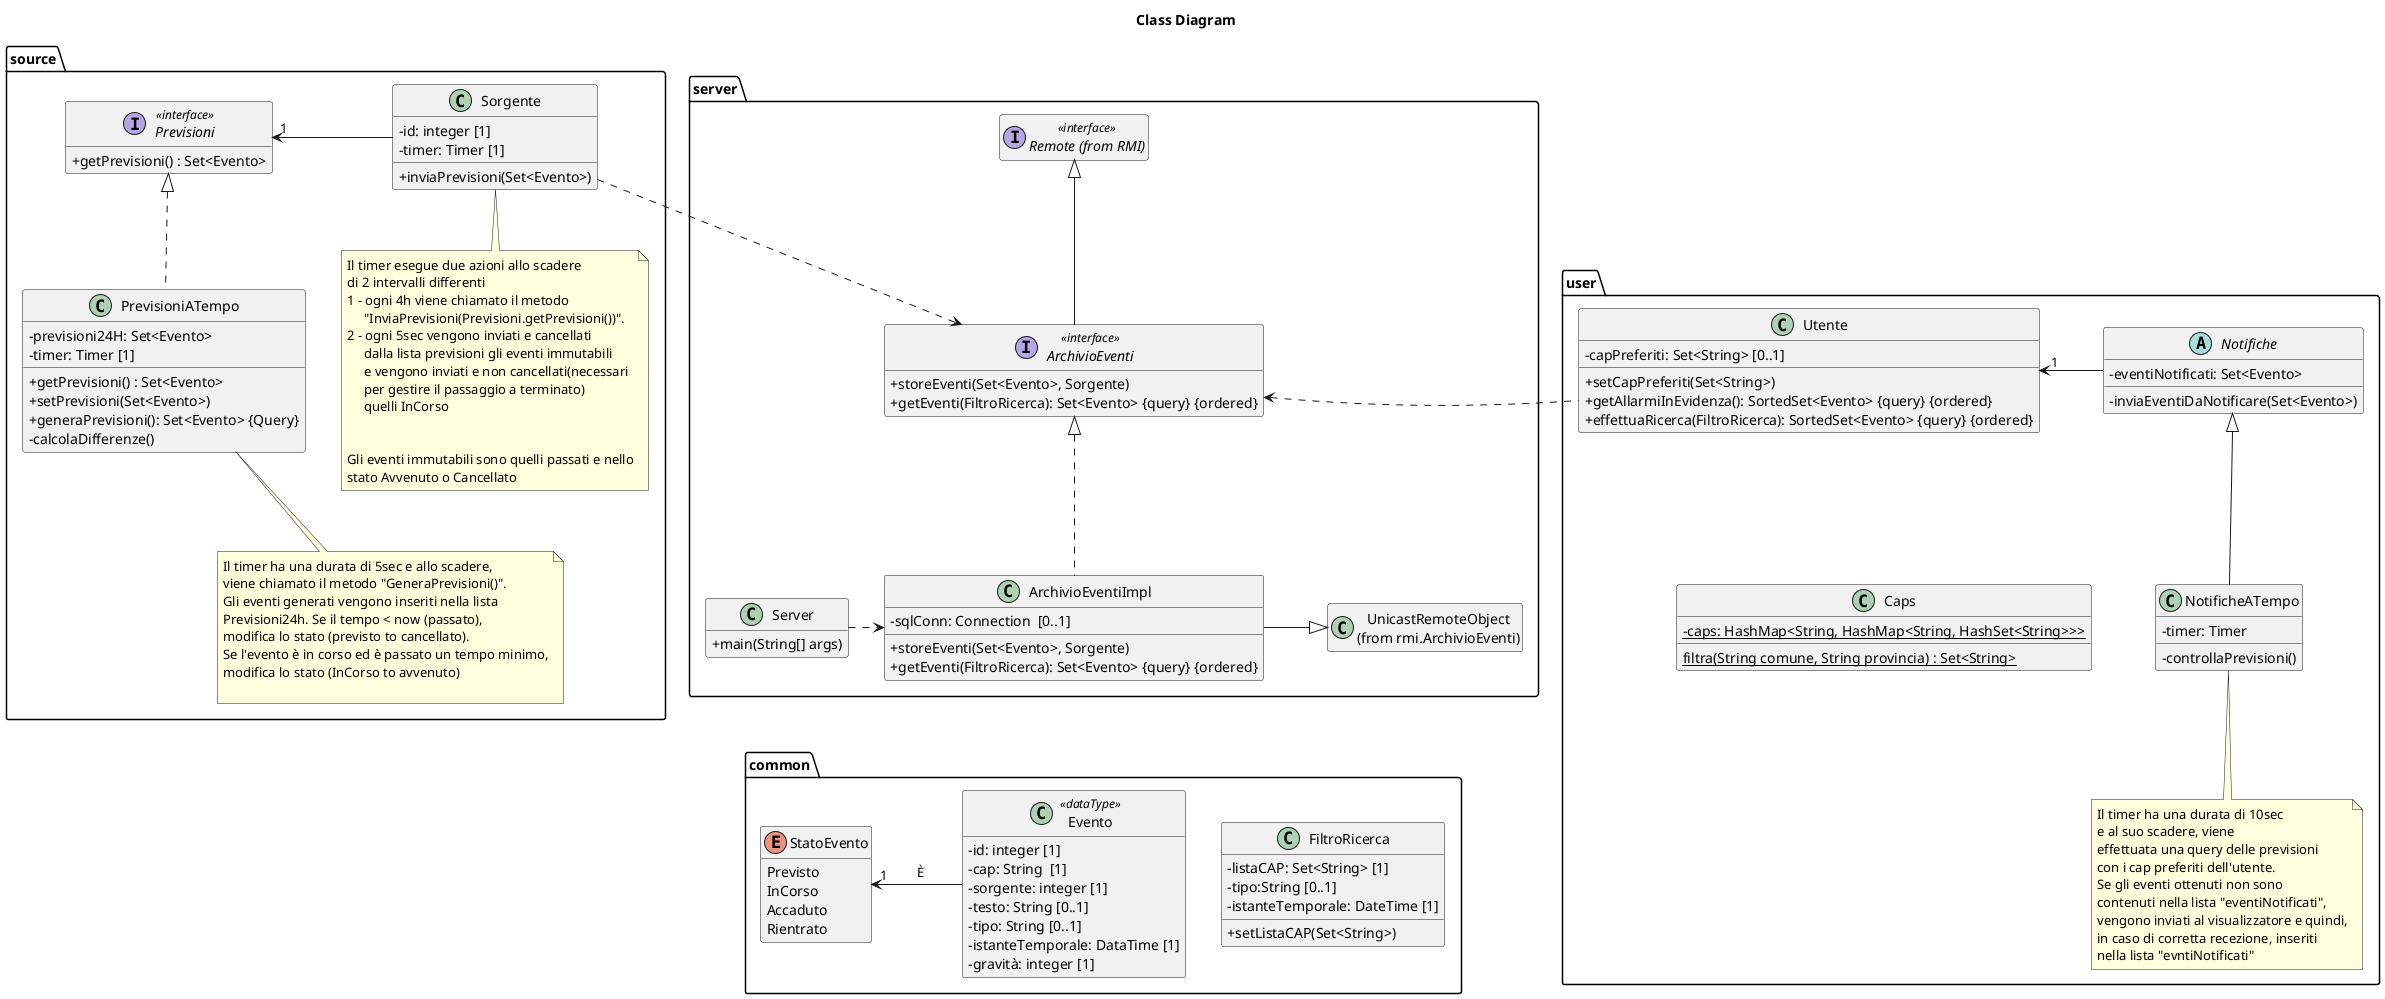 @startuml
title Class Diagram
package source {
    interface Previsioni<<interface>> {
        + getPrevisioni() : Set<Evento>
    }

    class PrevisioniATempo {
        - previsioni24H: Set<Evento>
        - timer: Timer [1]
        + getPrevisioni() : Set<Evento>
        + setPrevisioni(Set<Evento>)
        + generaPrevisioni(): Set<Evento> {Query}
        - calcolaDifferenze()
    }

    class Sorgente {
        - id: integer [1]
        - timer: Timer [1]
        + inviaPrevisioni(Set<Evento>)
    }
    note bottom of Sorgente: Il timer esegue due azioni allo scadere\ndi 2 intervalli differenti\n1 - ogni 4h viene chiamato il metodo\n     "InviaPrevisioni(Previsioni.getPrevisioni())".\n2 - ogni 5sec vengono inviati e cancellati\n     dalla lista previsioni gli eventi immutabili\n     e vengono inviati e non cancellati(necessari\n     per gestire il passaggio a terminato)\n     quelli InCorso\n\n\nGli eventi immutabili sono quelli passati e nello\nstato Avvenuto o Cancellato      
    note bottom of PrevisioniATempo: Il timer ha una durata di 5sec e allo scadere,\nviene chiamato il metodo "GeneraPrevisioni()".\nGli eventi generati vengono inseriti nella lista\nPrevisioni24h. Se il tempo < now (passato),\nmodifica lo stato (previsto to cancellato).\nSe l'evento è in corso ed è passato un tempo minimo,\nmodifica lo stato (InCorso to avvenuto)\n

    Previsioni "1" <- Sorgente : \t\t\t
    Previsioni <|.. PrevisioniATempo
}

package server{
    interface "Remote (from RMI)" as Remote <<interface>>

    interface ArchivioEventi<<interface>> {
        + storeEventi(Set<Evento>, Sorgente)
        + getEventi(FiltroRicerca): Set<Evento> {query} {ordered}
    }

    class ArchivioEventiImpl {
        - sqlConn: Connection  [0..1]
        + storeEventi(Set<Evento>, Sorgente)
        + getEventi(FiltroRicerca): Set<Evento> {query} {ordered}
    }

    class "UnicastRemoteObject\n(from rmi.ArchivioEventi)" as UnicastRemoteObject

    class Server {
        + main(String[] args)
    }

    Remote <|-- ArchivioEventi
    ArchivioEventi <|.. ArchivioEventiImpl
    ArchivioEventiImpl -|> UnicastRemoteObject :\t
    Server .> ArchivioEventiImpl
}

Sorgente .> ArchivioEventi

package user {
    class Utente {
        - capPreferiti: Set<String> [0..1]
        + setCapPreferiti(Set<String>)
        + getAllarmiInEvidenza(): SortedSet<Evento> {query} {ordered}
        + effettuaRicerca(FiltroRicerca): SortedSet<Evento> {query} {ordered}
    }

    abstract Notifiche {
        - eventiNotificati: Set<Evento>
        - inviaEventiDaNotificare(Set<Evento>)
    }

    class NotificheATempo {
        - timer: Timer
        - controllaPrevisioni()
    }
    note bottom of NotificheATempo: Il timer ha una durata di 10sec\ne al suo scadere, viene\neffettuata una query delle previsioni\ncon i cap preferiti dell'utente.\nSe gli eventi ottenuti non sono\ncontenuti nella lista "eventiNotificati",\nvengono inviati al visualizzatore e quindi,\nin caso di corretta recezione, inseriti\nnella lista "evntiNotificati"

    class Caps {
        - {static} caps: HashMap<String, HashMap<String, HashSet<String>>>
        {static} filtra(String comune, String provincia) : Set<String>
    }

    Utente " 1" <- Notifiche :\t
    Notifiche <|-- NotificheATempo
}

ArchivioEventi <. Utente

package common {
    enum StatoEvento {
        Previsto
        InCorso
        Accaduto
        Rientrato
    }

    class Evento<<dataType>> {
        - id: integer [1]
        - cap: String  [1]
        - sorgente: integer [1]
        - testo: String [0..1]
        - tipo: String [0..1]
        - istanteTemporale: DataTime [1]
        - gravità: integer [1]
    }

    StatoEvento "1" <- Evento: \tÈ\t

    class FiltroRicerca {
        - listaCAP: Set<String> [1]
        - tipo:String [0..1]
        - istanteTemporale: DateTime [1]
        + setListaCAP(Set<String>)
    }
}

'Layout only
hide empty members
skinparam classAttributeIconSize 0
PrevisioniATempo -[hidden]-- StatoEvento
ArchivioEventi .[hidden].> Server
ArchivioEventiImpl .[hidden].> Evento
Notifiche .[hidden].> FiltroRicerca
Caps -[hidden]> NotificheATempo: \t

@enduml